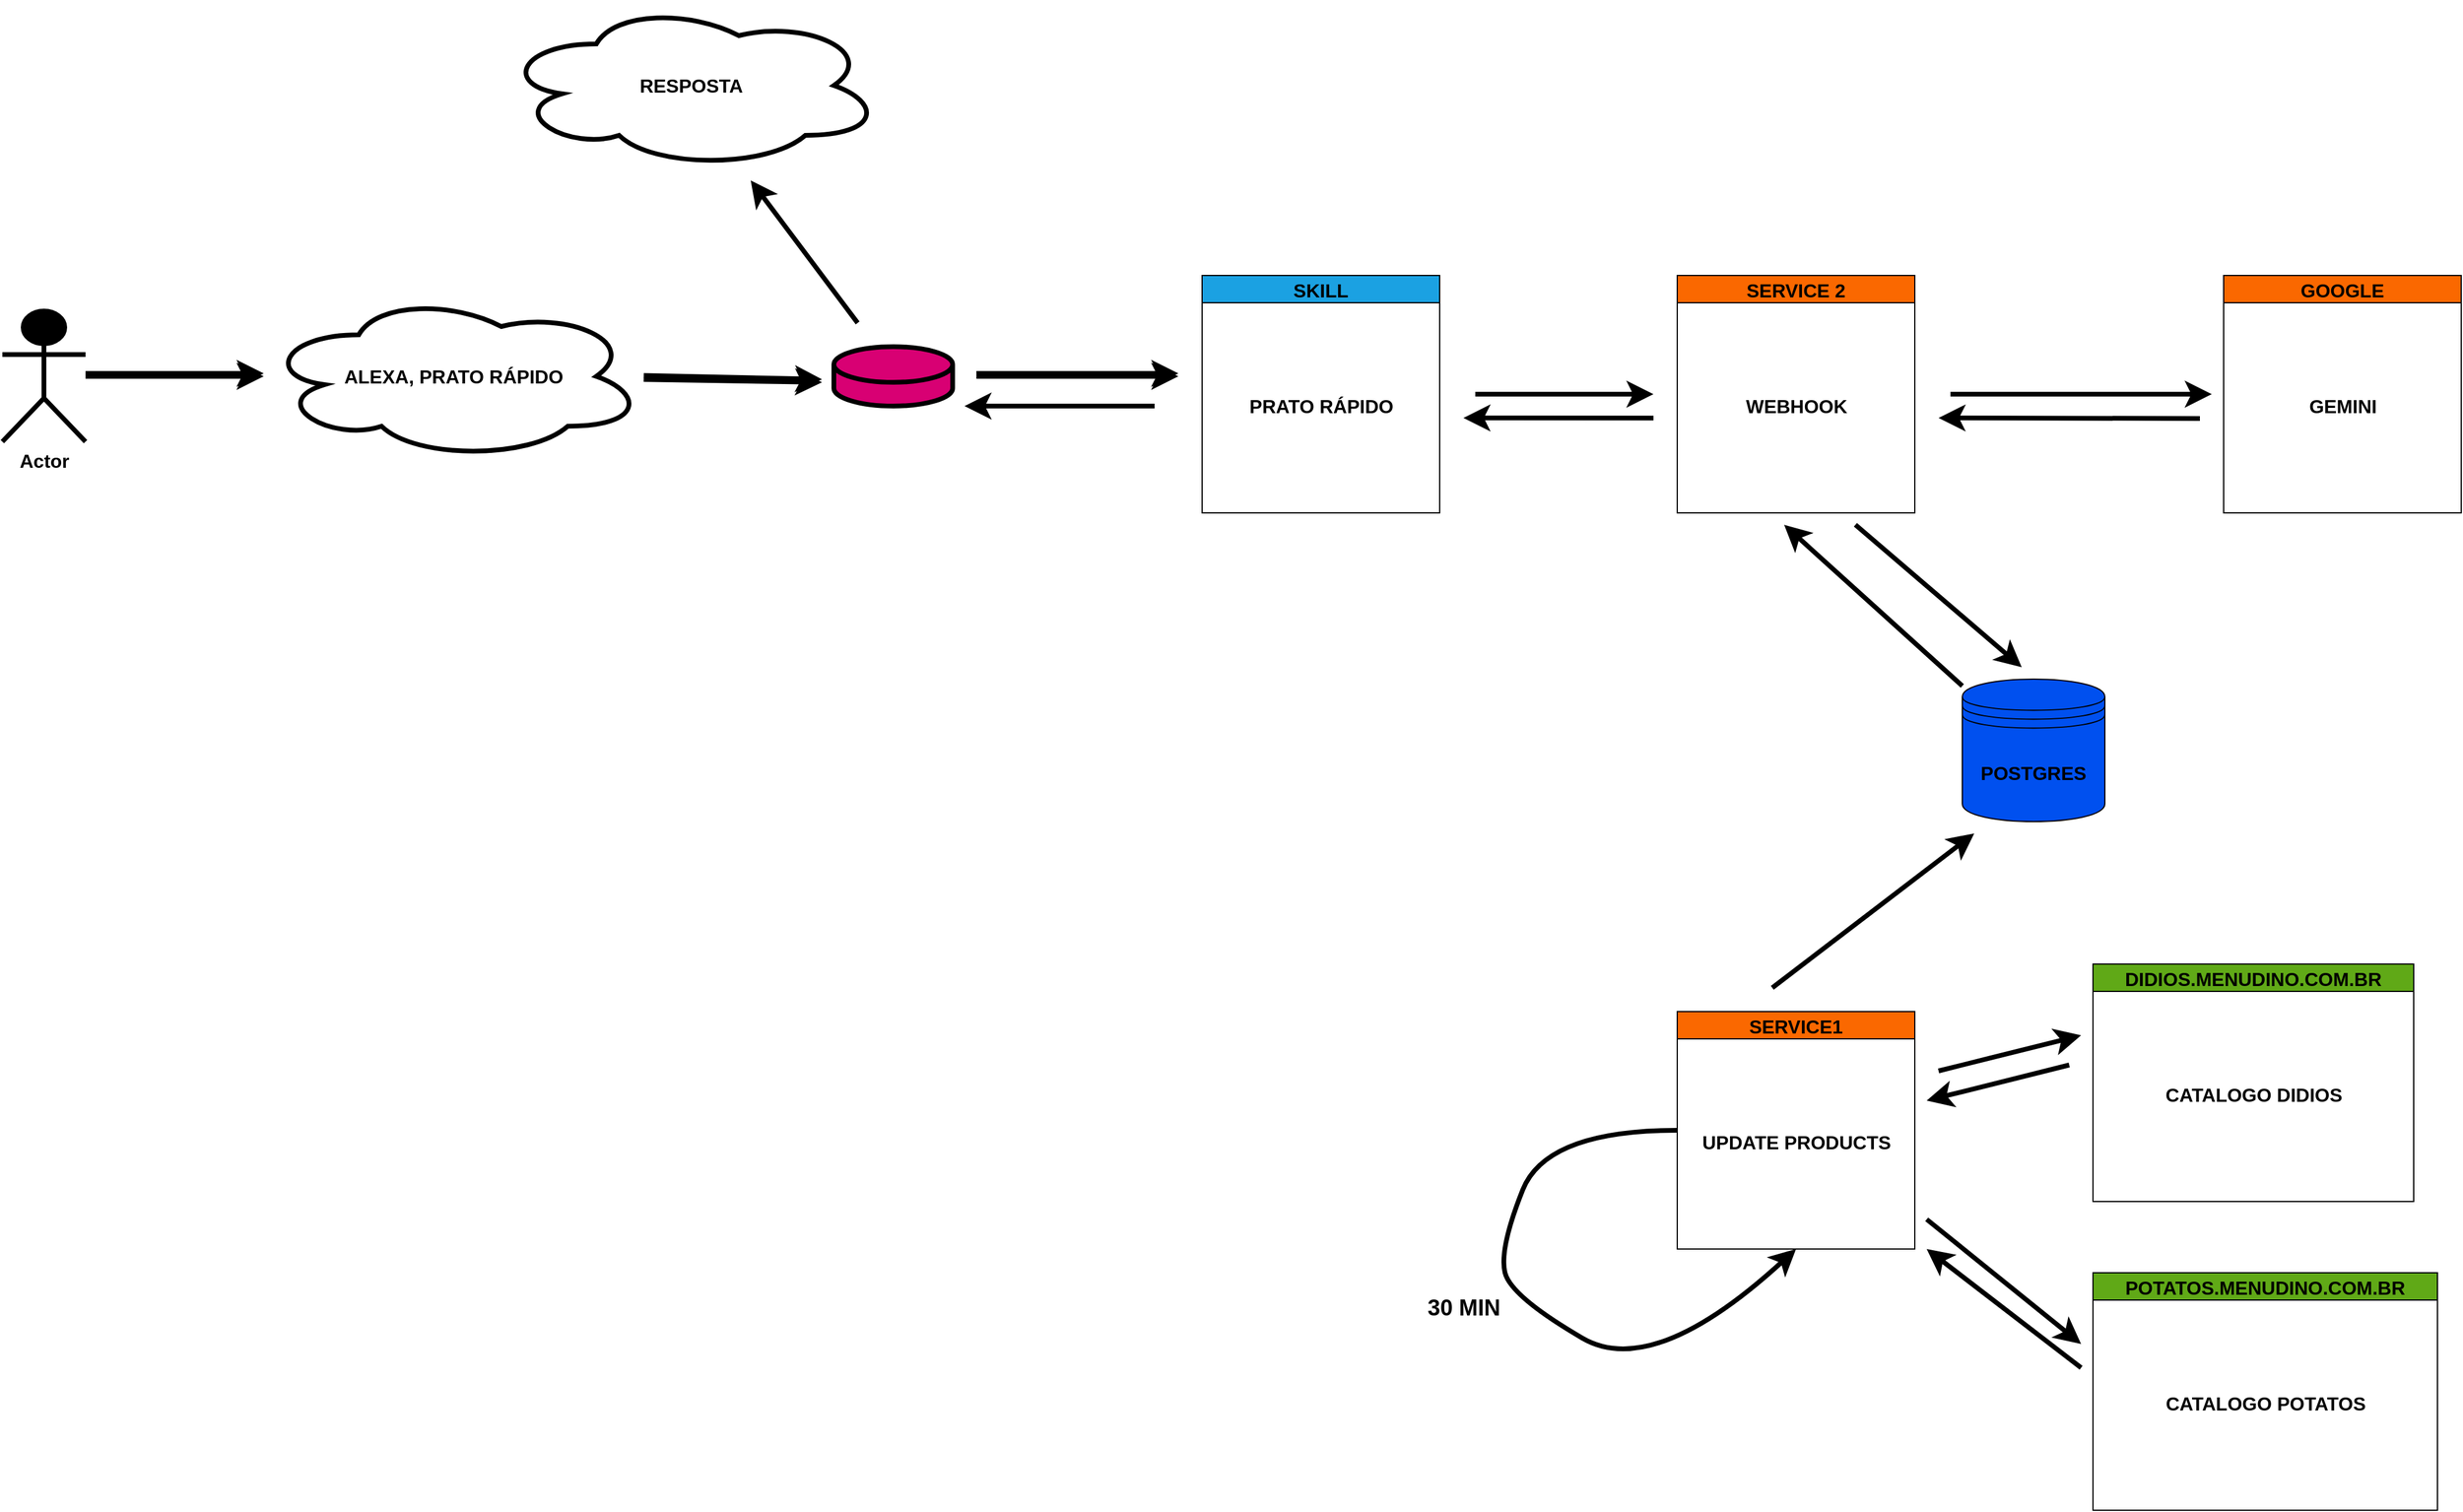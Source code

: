 <mxfile>
    <diagram id="ixiCC0gcYEpB4aZluU01" name="Page-1">
        <mxGraphModel dx="1381" dy="1505" grid="1" gridSize="10" guides="1" tooltips="1" connect="1" arrows="1" fold="1" page="1" pageScale="1" pageWidth="850" pageHeight="1100" background="#ffffff" math="0" shadow="0">
            <root>
                <mxCell id="0"/>
                <mxCell id="1" parent="0"/>
                <mxCell id="82" style="edgeStyle=none;shape=connector;curved=1;rounded=1;html=1;labelBackgroundColor=default;strokeColor=#000000;strokeWidth=4;fontFamily=Helvetica;fontSize=16;fontColor=#000000;endArrow=classic;endSize=10;" parent="1" source="2" edge="1">
                    <mxGeometry relative="1" as="geometry">
                        <mxPoint x="770" y="150" as="targetPoint"/>
                    </mxGeometry>
                </mxCell>
                <mxCell id="2" value="POSTGRES" style="shape=datastore;whiteSpace=wrap;html=1;fillColor=#0050ef;fontColor=#000000;strokeColor=#000000;fontSize=16;fontStyle=1" parent="1" vertex="1">
                    <mxGeometry x="920" y="280" width="120" height="120" as="geometry"/>
                </mxCell>
                <mxCell id="91" style="edgeStyle=none;shape=connector;curved=1;rounded=1;html=1;labelBackgroundColor=default;strokeColor=#000000;strokeWidth=4;fontFamily=Helvetica;fontSize=16;fontColor=#000000;endArrow=classic;endSize=10;" parent="1" edge="1">
                    <mxGeometry relative="1" as="geometry">
                        <mxPoint x="1020.0" y="580" as="targetPoint"/>
                        <mxPoint x="900" y="610" as="sourcePoint"/>
                    </mxGeometry>
                </mxCell>
                <mxCell id="95" style="edgeStyle=none;shape=connector;curved=1;rounded=1;html=1;labelBackgroundColor=default;strokeColor=#000000;strokeWidth=4;fontFamily=Helvetica;fontSize=16;fontColor=#000000;endArrow=classic;endSize=10;" parent="1" edge="1">
                    <mxGeometry relative="1" as="geometry">
                        <mxPoint x="930" y="410" as="targetPoint"/>
                        <mxPoint x="760" y="540" as="sourcePoint"/>
                    </mxGeometry>
                </mxCell>
                <mxCell id="3" value="SERVICE1" style="swimlane;movable=1;resizable=1;rotatable=1;deletable=1;editable=1;connectable=1;fillColor=#fa6800;fontColor=#000000;strokeColor=#000000;glass=0;fontSize=16;fontStyle=1" parent="1" vertex="1">
                    <mxGeometry x="680" y="560" width="200" height="200" as="geometry"/>
                </mxCell>
                <mxCell id="4" value="UPDATE PRODUCTS" style="text;html=1;align=center;verticalAlign=middle;resizable=1;points=[];autosize=1;strokeColor=none;fillColor=none;movable=1;rotatable=1;deletable=1;editable=1;connectable=1;fontStyle=1;fontSize=16;fontColor=#000000;" parent="3" vertex="1">
                    <mxGeometry x="10" y="95" width="180" height="30" as="geometry"/>
                </mxCell>
                <mxCell id="81" style="edgeStyle=none;shape=connector;curved=1;rounded=1;html=1;labelBackgroundColor=default;strokeColor=#000000;strokeWidth=4;fontFamily=Helvetica;fontSize=16;fontColor=#000000;endArrow=classic;endSize=10;" parent="1" edge="1">
                    <mxGeometry relative="1" as="geometry">
                        <mxPoint x="970" y="270" as="targetPoint"/>
                        <mxPoint x="830" y="150" as="sourcePoint"/>
                    </mxGeometry>
                </mxCell>
                <mxCell id="83" style="edgeStyle=none;shape=connector;curved=1;rounded=1;html=1;labelBackgroundColor=default;strokeColor=#000000;strokeWidth=4;fontFamily=Helvetica;fontSize=16;fontColor=#000000;endArrow=classic;endSize=10;" parent="1" edge="1">
                    <mxGeometry relative="1" as="geometry">
                        <mxPoint x="1130" y="40" as="targetPoint"/>
                        <mxPoint x="910" y="40" as="sourcePoint"/>
                    </mxGeometry>
                </mxCell>
                <mxCell id="90" style="edgeStyle=none;shape=connector;curved=1;rounded=1;html=1;labelBackgroundColor=default;strokeColor=#000000;strokeWidth=4;fontFamily=Helvetica;fontSize=16;fontColor=#000000;endArrow=classic;endSize=10;" parent="1" edge="1">
                    <mxGeometry relative="1" as="geometry">
                        <mxPoint x="500" y="60.003" as="targetPoint"/>
                        <mxPoint x="660" y="60.17" as="sourcePoint"/>
                    </mxGeometry>
                </mxCell>
                <mxCell id="5" value="SERVICE 2" style="swimlane;fillColor=#fa6800;strokeColor=#000000;fontColor=#000000;fontSize=16;fontStyle=1" parent="1" vertex="1">
                    <mxGeometry x="680" y="-60" width="200" height="200" as="geometry"/>
                </mxCell>
                <mxCell id="6" value="WEBHOOK" style="text;html=1;align=center;verticalAlign=middle;resizable=0;points=[];autosize=1;strokeColor=none;fillColor=none;fontColor=#000000;fontSize=16;fontStyle=1" parent="5" vertex="1">
                    <mxGeometry x="45" y="95" width="110" height="30" as="geometry"/>
                </mxCell>
                <mxCell id="92" style="edgeStyle=none;shape=connector;curved=1;rounded=1;html=1;labelBackgroundColor=default;strokeColor=#000000;strokeWidth=4;fontFamily=Helvetica;fontSize=16;fontColor=#000000;endArrow=classic;endSize=10;" parent="1" edge="1">
                    <mxGeometry relative="1" as="geometry">
                        <mxPoint x="890" y="635" as="targetPoint"/>
                        <mxPoint x="1010" y="605" as="sourcePoint"/>
                    </mxGeometry>
                </mxCell>
                <mxCell id="12" value="DIDIOS.MENUDINO.COM.BR" style="swimlane;movable=1;resizable=1;rotatable=1;deletable=1;editable=1;connectable=1;fillColor=#60a917;fontColor=#000000;strokeColor=#000000;gradientColor=none;swimlaneFillColor=none;shadow=0;fontSize=16;fontStyle=1" parent="1" vertex="1">
                    <mxGeometry x="1030" y="520" width="270" height="200" as="geometry"/>
                </mxCell>
                <mxCell id="13" value="CATALOGO DIDIOS" style="text;html=1;align=center;verticalAlign=middle;resizable=1;points=[];autosize=1;strokeColor=none;fillColor=none;movable=1;rotatable=1;deletable=1;editable=1;connectable=1;fontColor=#000000;fontSize=16;fontStyle=1" parent="12" vertex="1">
                    <mxGeometry x="50" y="95" width="170" height="30" as="geometry"/>
                </mxCell>
                <mxCell id="14" value="POTATOS.MENUDINO.COM.BR" style="swimlane;movable=1;resizable=1;rotatable=1;deletable=1;editable=1;connectable=1;fillColor=#60a917;fontColor=#000000;strokeColor=#000000;rounded=0;fontSize=16;fontStyle=1" parent="1" vertex="1">
                    <mxGeometry x="1030" y="780" width="290" height="200" as="geometry"/>
                </mxCell>
                <mxCell id="15" value="CATALOGO POTATOS" style="text;html=1;align=center;verticalAlign=middle;resizable=1;points=[];autosize=1;strokeColor=none;fillColor=none;movable=1;rotatable=1;deletable=1;editable=1;connectable=1;fontSize=16;fontStyle=1;fontColor=#000000;" parent="14" vertex="1">
                    <mxGeometry x="50" y="95" width="190" height="30" as="geometry"/>
                </mxCell>
                <mxCell id="89" style="edgeStyle=none;shape=connector;curved=1;rounded=1;html=1;labelBackgroundColor=default;strokeColor=#000000;strokeWidth=4;fontFamily=Helvetica;fontSize=16;fontColor=#000000;endArrow=classic;endSize=10;" parent="1" edge="1">
                    <mxGeometry relative="1" as="geometry">
                        <mxPoint x="660" y="40" as="targetPoint"/>
                        <mxPoint x="510" y="40" as="sourcePoint"/>
                    </mxGeometry>
                </mxCell>
                <mxCell id="28" value="SKILL" style="swimlane;fillColor=#1ba1e2;strokeColor=#000000;fontColor=#000000;fontSize=16;fontStyle=1" parent="1" vertex="1">
                    <mxGeometry x="280" y="-60" width="200" height="200" as="geometry"/>
                </mxCell>
                <mxCell id="29" value="PRATO RÁPIDO" style="text;html=1;align=center;verticalAlign=middle;resizable=0;points=[];autosize=1;strokeColor=none;fillColor=none;fontColor=#000000;fontSize=16;fontStyle=1" parent="28" vertex="1">
                    <mxGeometry x="30" y="95" width="140" height="30" as="geometry"/>
                </mxCell>
                <mxCell id="77" style="edgeStyle=none;shape=connector;curved=1;rounded=1;html=1;labelBackgroundColor=default;strokeColor=#000000;strokeWidth=4;fontFamily=Helvetica;fontSize=16;fontColor=#000000;endArrow=classic;endSize=10;" parent="1" edge="1">
                    <mxGeometry relative="1" as="geometry">
                        <mxPoint x="260" y="25" as="targetPoint"/>
                        <mxPoint x="90" y="25" as="sourcePoint"/>
                    </mxGeometry>
                </mxCell>
                <mxCell id="87" style="edgeStyle=none;shape=connector;curved=1;rounded=1;html=1;labelBackgroundColor=default;strokeColor=#000000;strokeWidth=4;fontFamily=Helvetica;fontSize=16;fontColor=#000000;endArrow=classic;endSize=10;" parent="1" edge="1">
                    <mxGeometry relative="1" as="geometry">
                        <mxPoint x="-100" y="-140.0" as="targetPoint"/>
                        <mxPoint x="-10" y="-20" as="sourcePoint"/>
                    </mxGeometry>
                </mxCell>
                <mxCell id="32" value="" style="shape=cylinder3;whiteSpace=wrap;html=1;boundedLbl=1;backgroundOutline=1;size=15;rounded=0;shadow=0;glass=0;sketch=0;strokeWidth=4;fontFamily=Helvetica;fontSize=16;fillColor=#d80073;fontColor=#000000;strokeColor=#000000;fontStyle=1" parent="1" vertex="1">
                    <mxGeometry x="-30" width="100" height="50" as="geometry"/>
                </mxCell>
                <mxCell id="75" style="edgeStyle=none;shape=connector;curved=1;rounded=1;html=1;labelBackgroundColor=default;strokeColor=#000000;strokeWidth=4;fontFamily=Helvetica;fontSize=16;fontColor=#000000;endArrow=classic;endSize=10;" parent="1" source="35" target="37" edge="1">
                    <mxGeometry relative="1" as="geometry"/>
                </mxCell>
                <mxCell id="35" value="Actor" style="shape=umlActor;verticalLabelPosition=bottom;verticalAlign=top;html=1;outlineConnect=0;rounded=0;shadow=0;glass=0;sketch=0;strokeWidth=4;fontFamily=Helvetica;fontSize=16;fontColor=#000000;gradientColor=none;fillColor=#000000;strokeColor=#000000;fontStyle=1" parent="1" vertex="1">
                    <mxGeometry x="-730" y="-30" width="70" height="110" as="geometry"/>
                </mxCell>
                <mxCell id="76" style="edgeStyle=none;shape=connector;curved=1;rounded=1;html=1;labelBackgroundColor=default;strokeColor=#000000;strokeWidth=4;fontFamily=Helvetica;fontSize=16;fontColor=#000000;endArrow=classic;endSize=10;" parent="1" source="37" edge="1">
                    <mxGeometry relative="1" as="geometry">
                        <mxPoint x="-40" y="30" as="targetPoint"/>
                    </mxGeometry>
                </mxCell>
                <mxCell id="37" value="ALEXA, PRATO RÁPIDO" style="ellipse;shape=cloud;whiteSpace=wrap;html=1;rounded=0;shadow=0;glass=0;sketch=0;strokeWidth=4;fontFamily=Helvetica;fontSize=16;fontColor=#000000;gradientColor=none;strokeColor=#000000;fontStyle=1;fillColor=#FFFFFF;" parent="1" vertex="1">
                    <mxGeometry x="-510" y="-45" width="320" height="140" as="geometry"/>
                </mxCell>
                <mxCell id="84" style="edgeStyle=none;shape=connector;curved=1;rounded=1;html=1;labelBackgroundColor=default;strokeColor=#000000;strokeWidth=4;fontFamily=Helvetica;fontSize=16;fontColor=#000000;endArrow=classic;endSize=10;" parent="1" edge="1">
                    <mxGeometry relative="1" as="geometry">
                        <mxPoint x="900" y="59.999" as="targetPoint"/>
                        <mxPoint x="1120" y="60.47" as="sourcePoint"/>
                    </mxGeometry>
                </mxCell>
                <mxCell id="50" value="GOOGLE" style="swimlane;fillColor=#fa6800;strokeColor=#000000;fontColor=#000000;fontSize=16;fontStyle=1" parent="1" vertex="1">
                    <mxGeometry x="1140" y="-60" width="200" height="200" as="geometry"/>
                </mxCell>
                <mxCell id="51" value="GEMINI" style="text;html=1;align=center;verticalAlign=middle;resizable=0;points=[];autosize=1;strokeColor=none;fillColor=none;fontColor=#000000;fontSize=16;fontStyle=1" parent="50" vertex="1">
                    <mxGeometry x="60" y="95" width="80" height="30" as="geometry"/>
                </mxCell>
                <mxCell id="85" style="edgeStyle=none;shape=connector;curved=1;rounded=1;html=1;labelBackgroundColor=default;strokeColor=#000000;strokeWidth=4;fontFamily=Helvetica;fontSize=16;fontColor=#000000;endArrow=classic;endSize=10;" parent="1" edge="1">
                    <mxGeometry relative="1" as="geometry">
                        <mxPoint x="80" y="50" as="targetPoint"/>
                        <mxPoint x="240" y="50" as="sourcePoint"/>
                    </mxGeometry>
                </mxCell>
                <mxCell id="86" value="RESPOSTA" style="ellipse;shape=cloud;whiteSpace=wrap;html=1;rounded=0;shadow=0;glass=0;sketch=0;strokeWidth=4;fontFamily=Helvetica;fontSize=16;fontColor=#000000;gradientColor=none;strokeColor=#000000;fontStyle=1;fillColor=#FFFFFF;" parent="1" vertex="1">
                    <mxGeometry x="-310" y="-290" width="320" height="140" as="geometry"/>
                </mxCell>
                <mxCell id="93" style="edgeStyle=none;shape=connector;curved=1;rounded=1;html=1;labelBackgroundColor=default;strokeColor=#000000;strokeWidth=4;fontFamily=Helvetica;fontSize=16;fontColor=#000000;endArrow=classic;endSize=10;" parent="1" edge="1">
                    <mxGeometry relative="1" as="geometry">
                        <mxPoint x="1020" y="840" as="targetPoint"/>
                        <mxPoint x="890" y="735" as="sourcePoint"/>
                    </mxGeometry>
                </mxCell>
                <mxCell id="94" style="edgeStyle=none;shape=connector;curved=1;rounded=1;html=1;labelBackgroundColor=default;strokeColor=#000000;strokeWidth=4;fontFamily=Helvetica;fontSize=16;fontColor=#000000;endArrow=classic;endSize=10;" parent="1" edge="1">
                    <mxGeometry relative="1" as="geometry">
                        <mxPoint x="890" y="760" as="targetPoint"/>
                        <mxPoint x="1020" y="860" as="sourcePoint"/>
                    </mxGeometry>
                </mxCell>
                <mxCell id="97" style="edgeStyle=none;shape=connector;curved=1;rounded=1;html=1;entryX=0.5;entryY=1;entryDx=0;entryDy=0;labelBackgroundColor=default;strokeColor=#000000;strokeWidth=4;fontFamily=Helvetica;fontSize=16;fontColor=#000000;endArrow=classic;endSize=10;" parent="1" source="3" target="3" edge="1">
                    <mxGeometry relative="1" as="geometry">
                        <Array as="points">
                            <mxPoint x="570" y="660"/>
                            <mxPoint x="530" y="760"/>
                            <mxPoint x="540" y="800"/>
                            <mxPoint x="660" y="870"/>
                        </Array>
                    </mxGeometry>
                </mxCell>
                <mxCell id="98" value="&lt;b&gt;&lt;font style=&quot;font-size: 19px;&quot;&gt;30 MIN&lt;/font&gt;&lt;/b&gt;" style="text;html=1;align=center;verticalAlign=middle;resizable=0;points=[];autosize=1;strokeColor=none;fillColor=none;fontSize=16;fontFamily=Helvetica;fontColor=#000000;" parent="1" vertex="1">
                    <mxGeometry x="460" y="790" width="80" height="40" as="geometry"/>
                </mxCell>
                <mxCell id="99" style="edgeStyle=none;shape=connector;curved=1;rounded=1;html=1;labelBackgroundColor=default;strokeColor=#000000;strokeWidth=4;fontFamily=Helvetica;fontSize=16;fontColor=#000000;endArrow=classic;endSize=10;" parent="1" edge="1">
                    <mxGeometry relative="1" as="geometry">
                        <mxPoint x="-660" y="22.46" as="sourcePoint"/>
                        <mxPoint x="-510" y="22.46" as="targetPoint"/>
                    </mxGeometry>
                </mxCell>
                <mxCell id="100" style="edgeStyle=none;shape=connector;curved=1;rounded=1;html=1;labelBackgroundColor=default;strokeColor=#000000;strokeWidth=4;fontFamily=Helvetica;fontSize=16;fontColor=#000000;endArrow=classic;endSize=10;" parent="1" edge="1">
                    <mxGeometry relative="1" as="geometry">
                        <mxPoint x="-40.0" y="27.46" as="targetPoint"/>
                        <mxPoint x="-190.049" y="24.199" as="sourcePoint"/>
                    </mxGeometry>
                </mxCell>
                <mxCell id="101" style="edgeStyle=none;shape=connector;curved=1;rounded=1;html=1;labelBackgroundColor=default;strokeColor=#000000;strokeWidth=4;fontFamily=Helvetica;fontSize=16;fontColor=#000000;endArrow=classic;endSize=10;" parent="1" edge="1">
                    <mxGeometry relative="1" as="geometry">
                        <mxPoint x="260.0" y="22.46" as="targetPoint"/>
                        <mxPoint x="90.0" y="22.46" as="sourcePoint"/>
                    </mxGeometry>
                </mxCell>
            </root>
        </mxGraphModel>
    </diagram>
</mxfile>